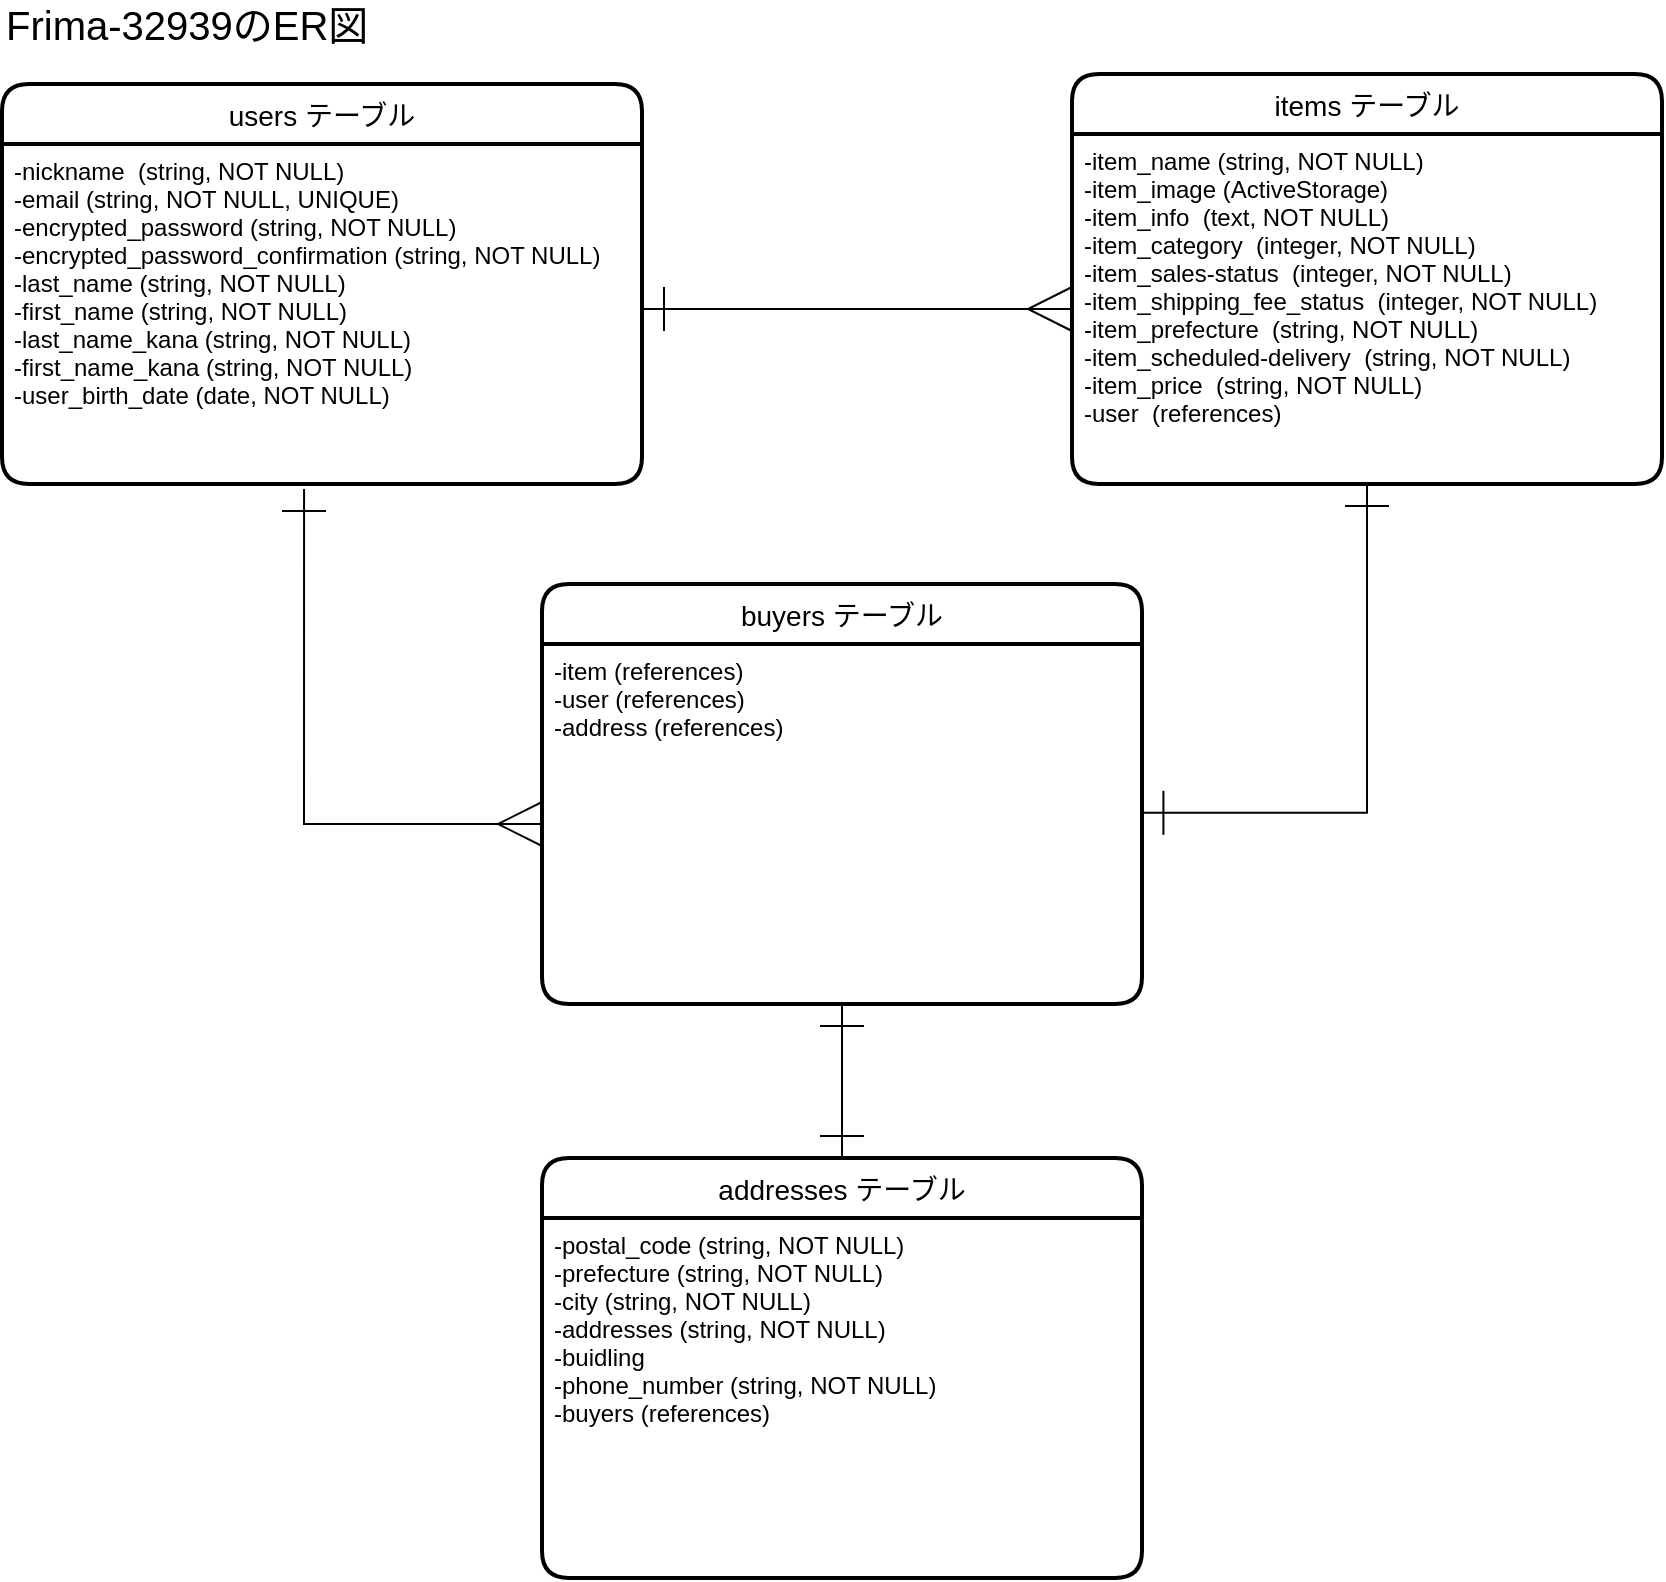<mxfile>
    <diagram id="cXVRWl-kXxfI3ZkaP6SK" name="ページ1">
        <mxGraphModel dx="681" dy="461" grid="1" gridSize="10" guides="1" tooltips="1" connect="1" arrows="1" fold="1" page="1" pageScale="1" pageWidth="1169" pageHeight="827" math="0" shadow="0">
            <root>
                <mxCell id="0"/>
                <mxCell id="1" parent="0"/>
                <mxCell id="2" value="users テーブル" style="swimlane;childLayout=stackLayout;horizontal=1;startSize=30;horizontalStack=0;rounded=1;fontSize=14;fontStyle=0;strokeWidth=2;resizeParent=0;resizeLast=1;shadow=0;dashed=0;align=center;" parent="1" vertex="1">
                    <mxGeometry x="50" y="80" width="320" height="200" as="geometry"/>
                </mxCell>
                <mxCell id="3" value="-nickname  (string, NOT NULL)&#10;-email (string, NOT NULL, UNIQUE)&#10;-encrypted_password (string, NOT NULL)&#10;-encrypted_password_confirmation (string, NOT NULL)&#10;-last_name (string, NOT NULL)&#10;-first_name (string, NOT NULL)&#10;-last_name_kana (string, NOT NULL)&#10;-first_name_kana (string, NOT NULL)&#10;-user_birth_date (date, NOT NULL)" style="align=left;strokeColor=none;fillColor=none;spacingLeft=4;fontSize=12;verticalAlign=top;resizable=0;rotatable=0;part=1;" parent="2" vertex="1">
                    <mxGeometry y="30" width="320" height="170" as="geometry"/>
                </mxCell>
                <mxCell id="5" value="&lt;font style=&quot;font-size: 20px&quot;&gt;Frima-32939のER図&lt;/font&gt;" style="text;html=1;strokeColor=none;fillColor=none;align=left;verticalAlign=middle;whiteSpace=wrap;rounded=0;" parent="1" vertex="1">
                    <mxGeometry x="50" y="40" width="250" height="20" as="geometry"/>
                </mxCell>
                <mxCell id="6" value="items テーブル" style="swimlane;childLayout=stackLayout;horizontal=1;startSize=30;horizontalStack=0;rounded=1;fontSize=14;fontStyle=0;strokeWidth=2;resizeParent=0;resizeLast=1;shadow=0;dashed=0;align=center;" parent="1" vertex="1">
                    <mxGeometry x="585" y="75" width="295" height="205" as="geometry"/>
                </mxCell>
                <mxCell id="7" value="-item_name (string, NOT NULL)&#10;-item_image (ActiveStorage)&#10;-item_info  (text, NOT NULL)&#10;-item_category  (integer, NOT NULL)&#10;-item_sales-status  (integer, NOT NULL)&#10;-item_shipping_fee_status  (integer, NOT NULL)&#10;-item_prefecture  (string, NOT NULL)&#10;-item_scheduled-delivery  (string, NOT NULL)&#10;-item_price  (string, NOT NULL)&#10;-user  (references)" style="align=left;strokeColor=none;fillColor=none;spacingLeft=4;fontSize=12;verticalAlign=top;resizable=0;rotatable=0;part=1;fontStyle=0" parent="6" vertex="1">
                    <mxGeometry y="30" width="295" height="175" as="geometry"/>
                </mxCell>
                <mxCell id="14" style="edgeStyle=orthogonalEdgeStyle;rounded=0;orthogonalLoop=1;jettySize=auto;html=1;startArrow=ERone;startFill=0;startSize=20;endArrow=ERone;endFill=0;endSize=20;strokeWidth=1;entryX=0.5;entryY=1;entryDx=0;entryDy=0;exitX=0.999;exitY=0.469;exitDx=0;exitDy=0;exitPerimeter=0;" parent="1" source="9" target="7" edge="1">
                    <mxGeometry relative="1" as="geometry">
                        <mxPoint x="710" y="250" as="targetPoint"/>
                    </mxGeometry>
                </mxCell>
                <mxCell id="8" value="buyers テーブル" style="swimlane;childLayout=stackLayout;horizontal=1;startSize=30;horizontalStack=0;rounded=1;fontSize=14;fontStyle=0;strokeWidth=2;resizeParent=0;resizeLast=1;shadow=0;dashed=0;align=center;" parent="1" vertex="1">
                    <mxGeometry x="320" y="330" width="300" height="210" as="geometry"/>
                </mxCell>
                <mxCell id="9" value="-item (references)&#10;-user (references)&#10;-address (references)" style="align=left;strokeColor=none;fillColor=none;spacingLeft=4;fontSize=12;verticalAlign=top;resizable=0;rotatable=0;part=1;" parent="8" vertex="1">
                    <mxGeometry y="30" width="300" height="180" as="geometry"/>
                </mxCell>
                <mxCell id="26" style="edgeStyle=orthogonalEdgeStyle;rounded=0;orthogonalLoop=1;jettySize=auto;html=1;entryX=0;entryY=0.5;entryDx=0;entryDy=0;startArrow=ERone;startFill=0;startSize=20;endArrow=ERmany;endFill=0;endSize=20;" edge="1" parent="1" source="3" target="7">
                    <mxGeometry relative="1" as="geometry">
                        <Array as="points">
                            <mxPoint x="473" y="193"/>
                        </Array>
                    </mxGeometry>
                </mxCell>
                <mxCell id="28" style="edgeStyle=orthogonalEdgeStyle;rounded=0;orthogonalLoop=1;jettySize=auto;html=1;startArrow=ERmany;startFill=0;startSize=20;endArrow=ERone;endFill=0;endSize=20;entryX=0.472;entryY=1.015;entryDx=0;entryDy=0;entryPerimeter=0;exitX=0;exitY=0.5;exitDx=0;exitDy=0;" edge="1" parent="1" source="9" target="3">
                    <mxGeometry relative="1" as="geometry">
                        <mxPoint x="170" y="290" as="targetPoint"/>
                        <mxPoint x="270" y="460" as="sourcePoint"/>
                    </mxGeometry>
                </mxCell>
                <mxCell id="29" value="addresses テーブル" style="swimlane;childLayout=stackLayout;horizontal=1;startSize=30;horizontalStack=0;rounded=1;fontSize=14;fontStyle=0;strokeWidth=2;resizeParent=0;resizeLast=1;shadow=0;dashed=0;align=center;" vertex="1" parent="1">
                    <mxGeometry x="320" y="617" width="300" height="210" as="geometry"/>
                </mxCell>
                <mxCell id="30" value="-postal_code (string, NOT NULL)&#10;-prefecture (string, NOT NULL)&#10;-city (string, NOT NULL)&#10;-addresses (string, NOT NULL)&#10;-buidling&#10;-phone_number (string, NOT NULL)&#10;-buyers (references)" style="align=left;strokeColor=none;fillColor=none;spacingLeft=4;fontSize=12;verticalAlign=top;resizable=0;rotatable=0;part=1;" vertex="1" parent="29">
                    <mxGeometry y="30" width="300" height="180" as="geometry"/>
                </mxCell>
                <mxCell id="31" style="edgeStyle=orthogonalEdgeStyle;rounded=0;orthogonalLoop=1;jettySize=auto;html=1;entryX=0.5;entryY=1;entryDx=0;entryDy=0;startArrow=ERone;startFill=0;startSize=20;endArrow=ERone;endFill=0;endSize=20;exitX=0.5;exitY=0;exitDx=0;exitDy=0;" edge="1" parent="1" source="29" target="8">
                    <mxGeometry relative="1" as="geometry"/>
                </mxCell>
            </root>
        </mxGraphModel>
    </diagram>
</mxfile>